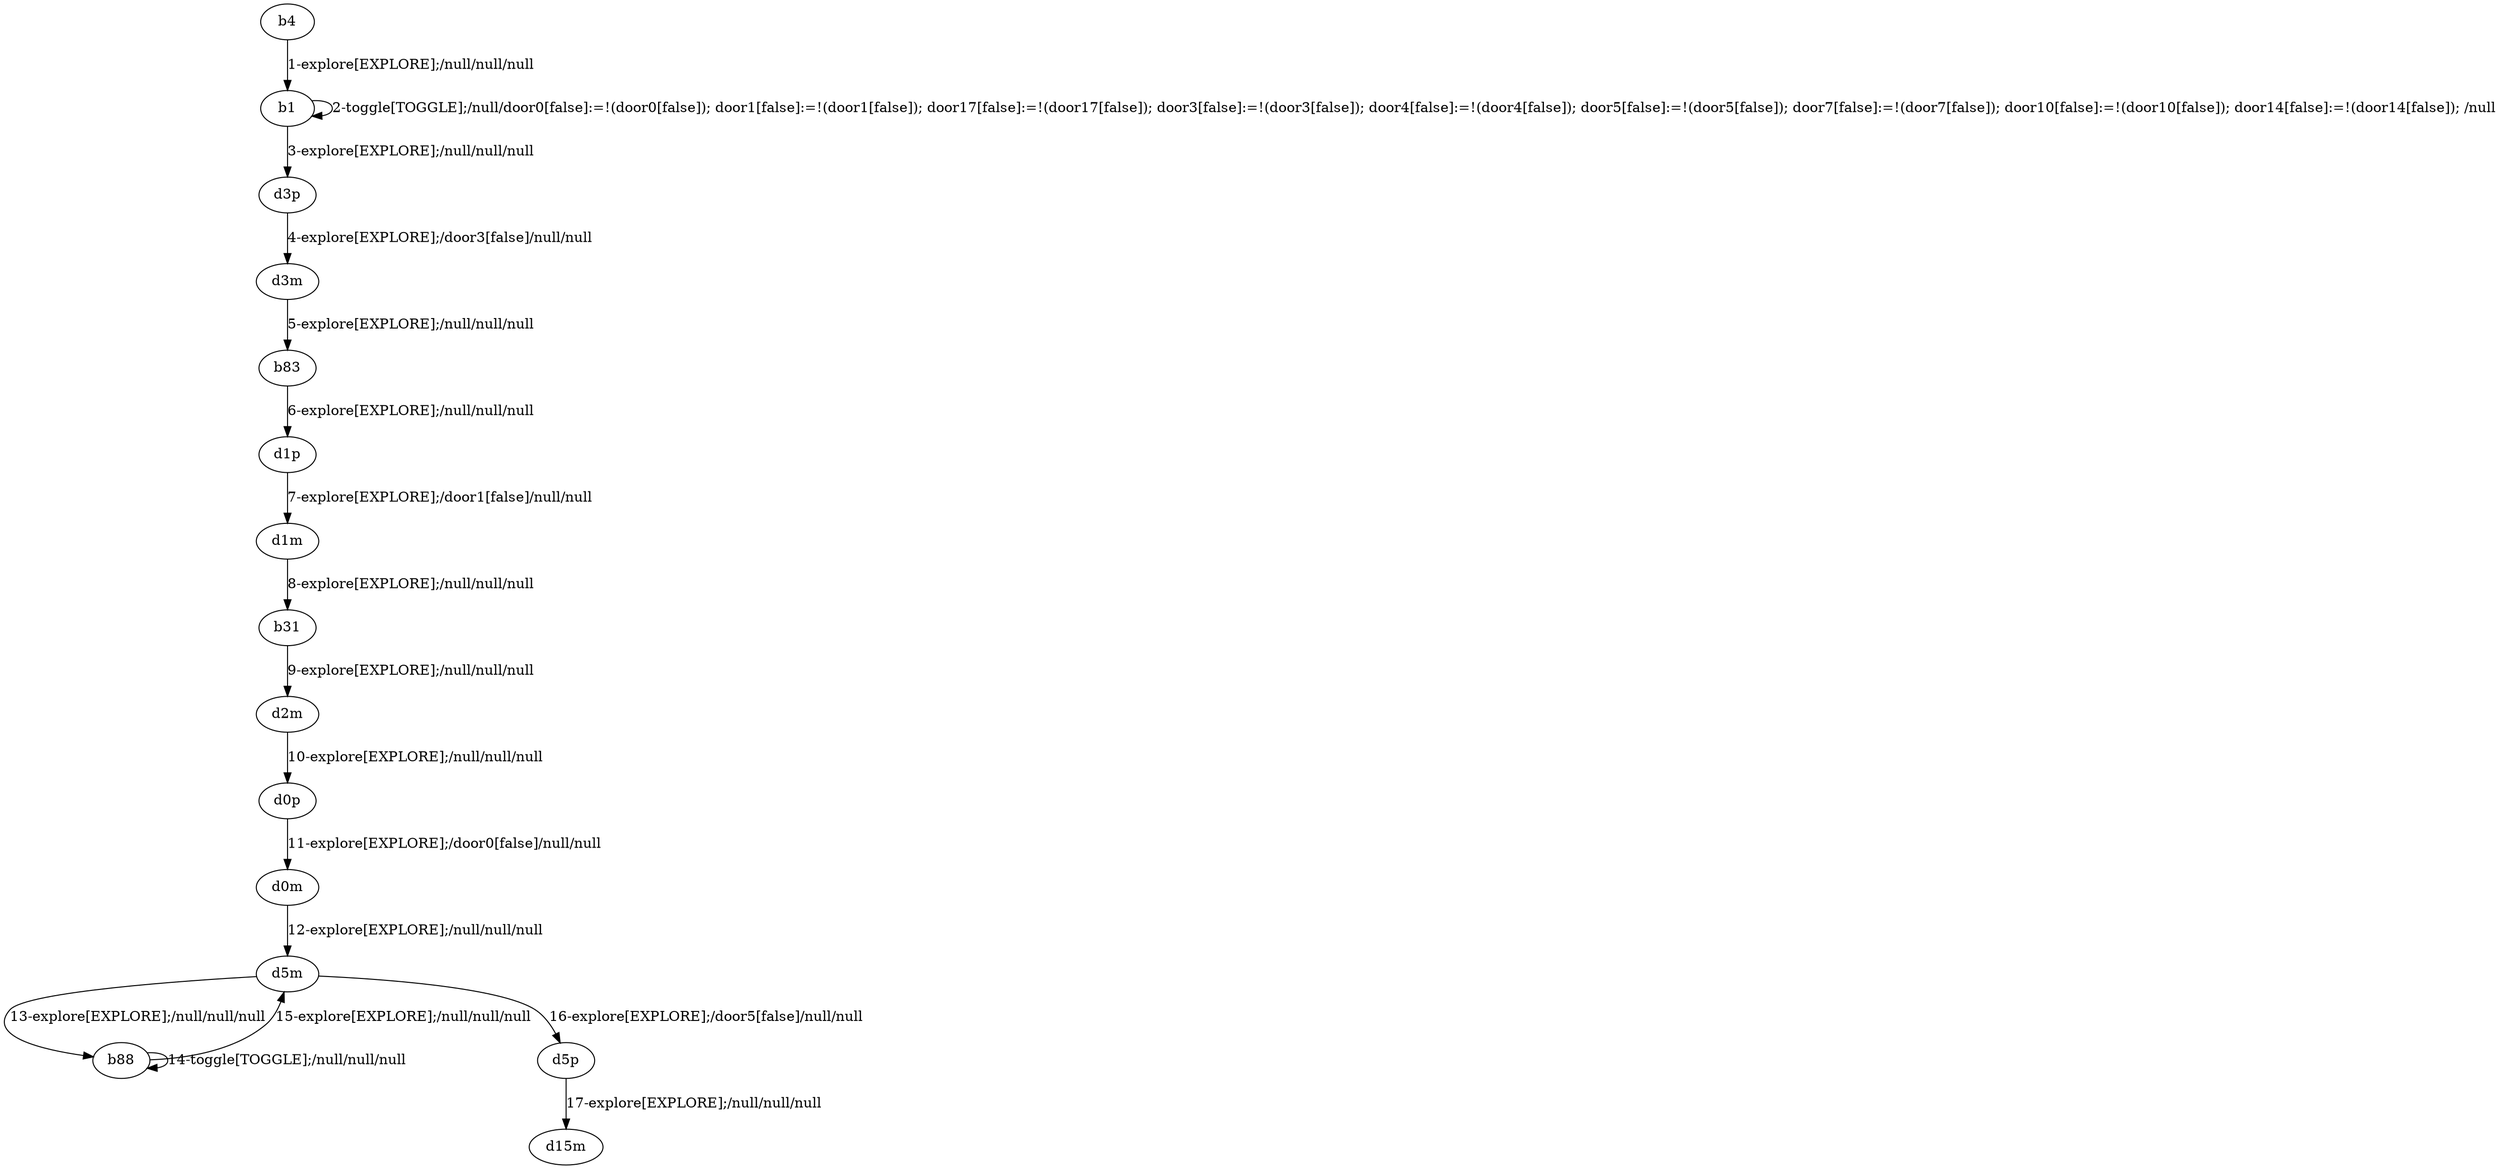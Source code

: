 # Total number of goals covered by this test: 11
# b88 --> b88
# d0p --> d0m
# b31 --> d2m
# d5m --> d5p
# d1m --> b31
# d2m --> d0p
# b88 --> d5m
# d5p --> d15m
# d1p --> d1m
# d5m --> b88
# d0m --> d5m

digraph g {
"b4" -> "b1" [label = "1-explore[EXPLORE];/null/null/null"];
"b1" -> "b1" [label = "2-toggle[TOGGLE];/null/door0[false]:=!(door0[false]); door1[false]:=!(door1[false]); door17[false]:=!(door17[false]); door3[false]:=!(door3[false]); door4[false]:=!(door4[false]); door5[false]:=!(door5[false]); door7[false]:=!(door7[false]); door10[false]:=!(door10[false]); door14[false]:=!(door14[false]); /null"];
"b1" -> "d3p" [label = "3-explore[EXPLORE];/null/null/null"];
"d3p" -> "d3m" [label = "4-explore[EXPLORE];/door3[false]/null/null"];
"d3m" -> "b83" [label = "5-explore[EXPLORE];/null/null/null"];
"b83" -> "d1p" [label = "6-explore[EXPLORE];/null/null/null"];
"d1p" -> "d1m" [label = "7-explore[EXPLORE];/door1[false]/null/null"];
"d1m" -> "b31" [label = "8-explore[EXPLORE];/null/null/null"];
"b31" -> "d2m" [label = "9-explore[EXPLORE];/null/null/null"];
"d2m" -> "d0p" [label = "10-explore[EXPLORE];/null/null/null"];
"d0p" -> "d0m" [label = "11-explore[EXPLORE];/door0[false]/null/null"];
"d0m" -> "d5m" [label = "12-explore[EXPLORE];/null/null/null"];
"d5m" -> "b88" [label = "13-explore[EXPLORE];/null/null/null"];
"b88" -> "b88" [label = "14-toggle[TOGGLE];/null/null/null"];
"b88" -> "d5m" [label = "15-explore[EXPLORE];/null/null/null"];
"d5m" -> "d5p" [label = "16-explore[EXPLORE];/door5[false]/null/null"];
"d5p" -> "d15m" [label = "17-explore[EXPLORE];/null/null/null"];
}